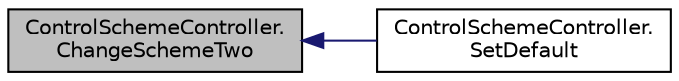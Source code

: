 digraph "ControlSchemeController.ChangeSchemeTwo"
{
  edge [fontname="Helvetica",fontsize="10",labelfontname="Helvetica",labelfontsize="10"];
  node [fontname="Helvetica",fontsize="10",shape=record];
  rankdir="LR";
  Node3 [label="ControlSchemeController.\lChangeSchemeTwo",height=0.2,width=0.4,color="black", fillcolor="grey75", style="filled", fontcolor="black"];
  Node3 -> Node4 [dir="back",color="midnightblue",fontsize="10",style="solid",fontname="Helvetica"];
  Node4 [label="ControlSchemeController.\lSetDefault",height=0.2,width=0.4,color="black", fillcolor="white", style="filled",URL="$class_control_scheme_controller.html#aa3babc3fd43f9a3c075ad37b4b7676bd",tooltip="Sets the default control scheme if it hasnt already been chosen. "];
}
